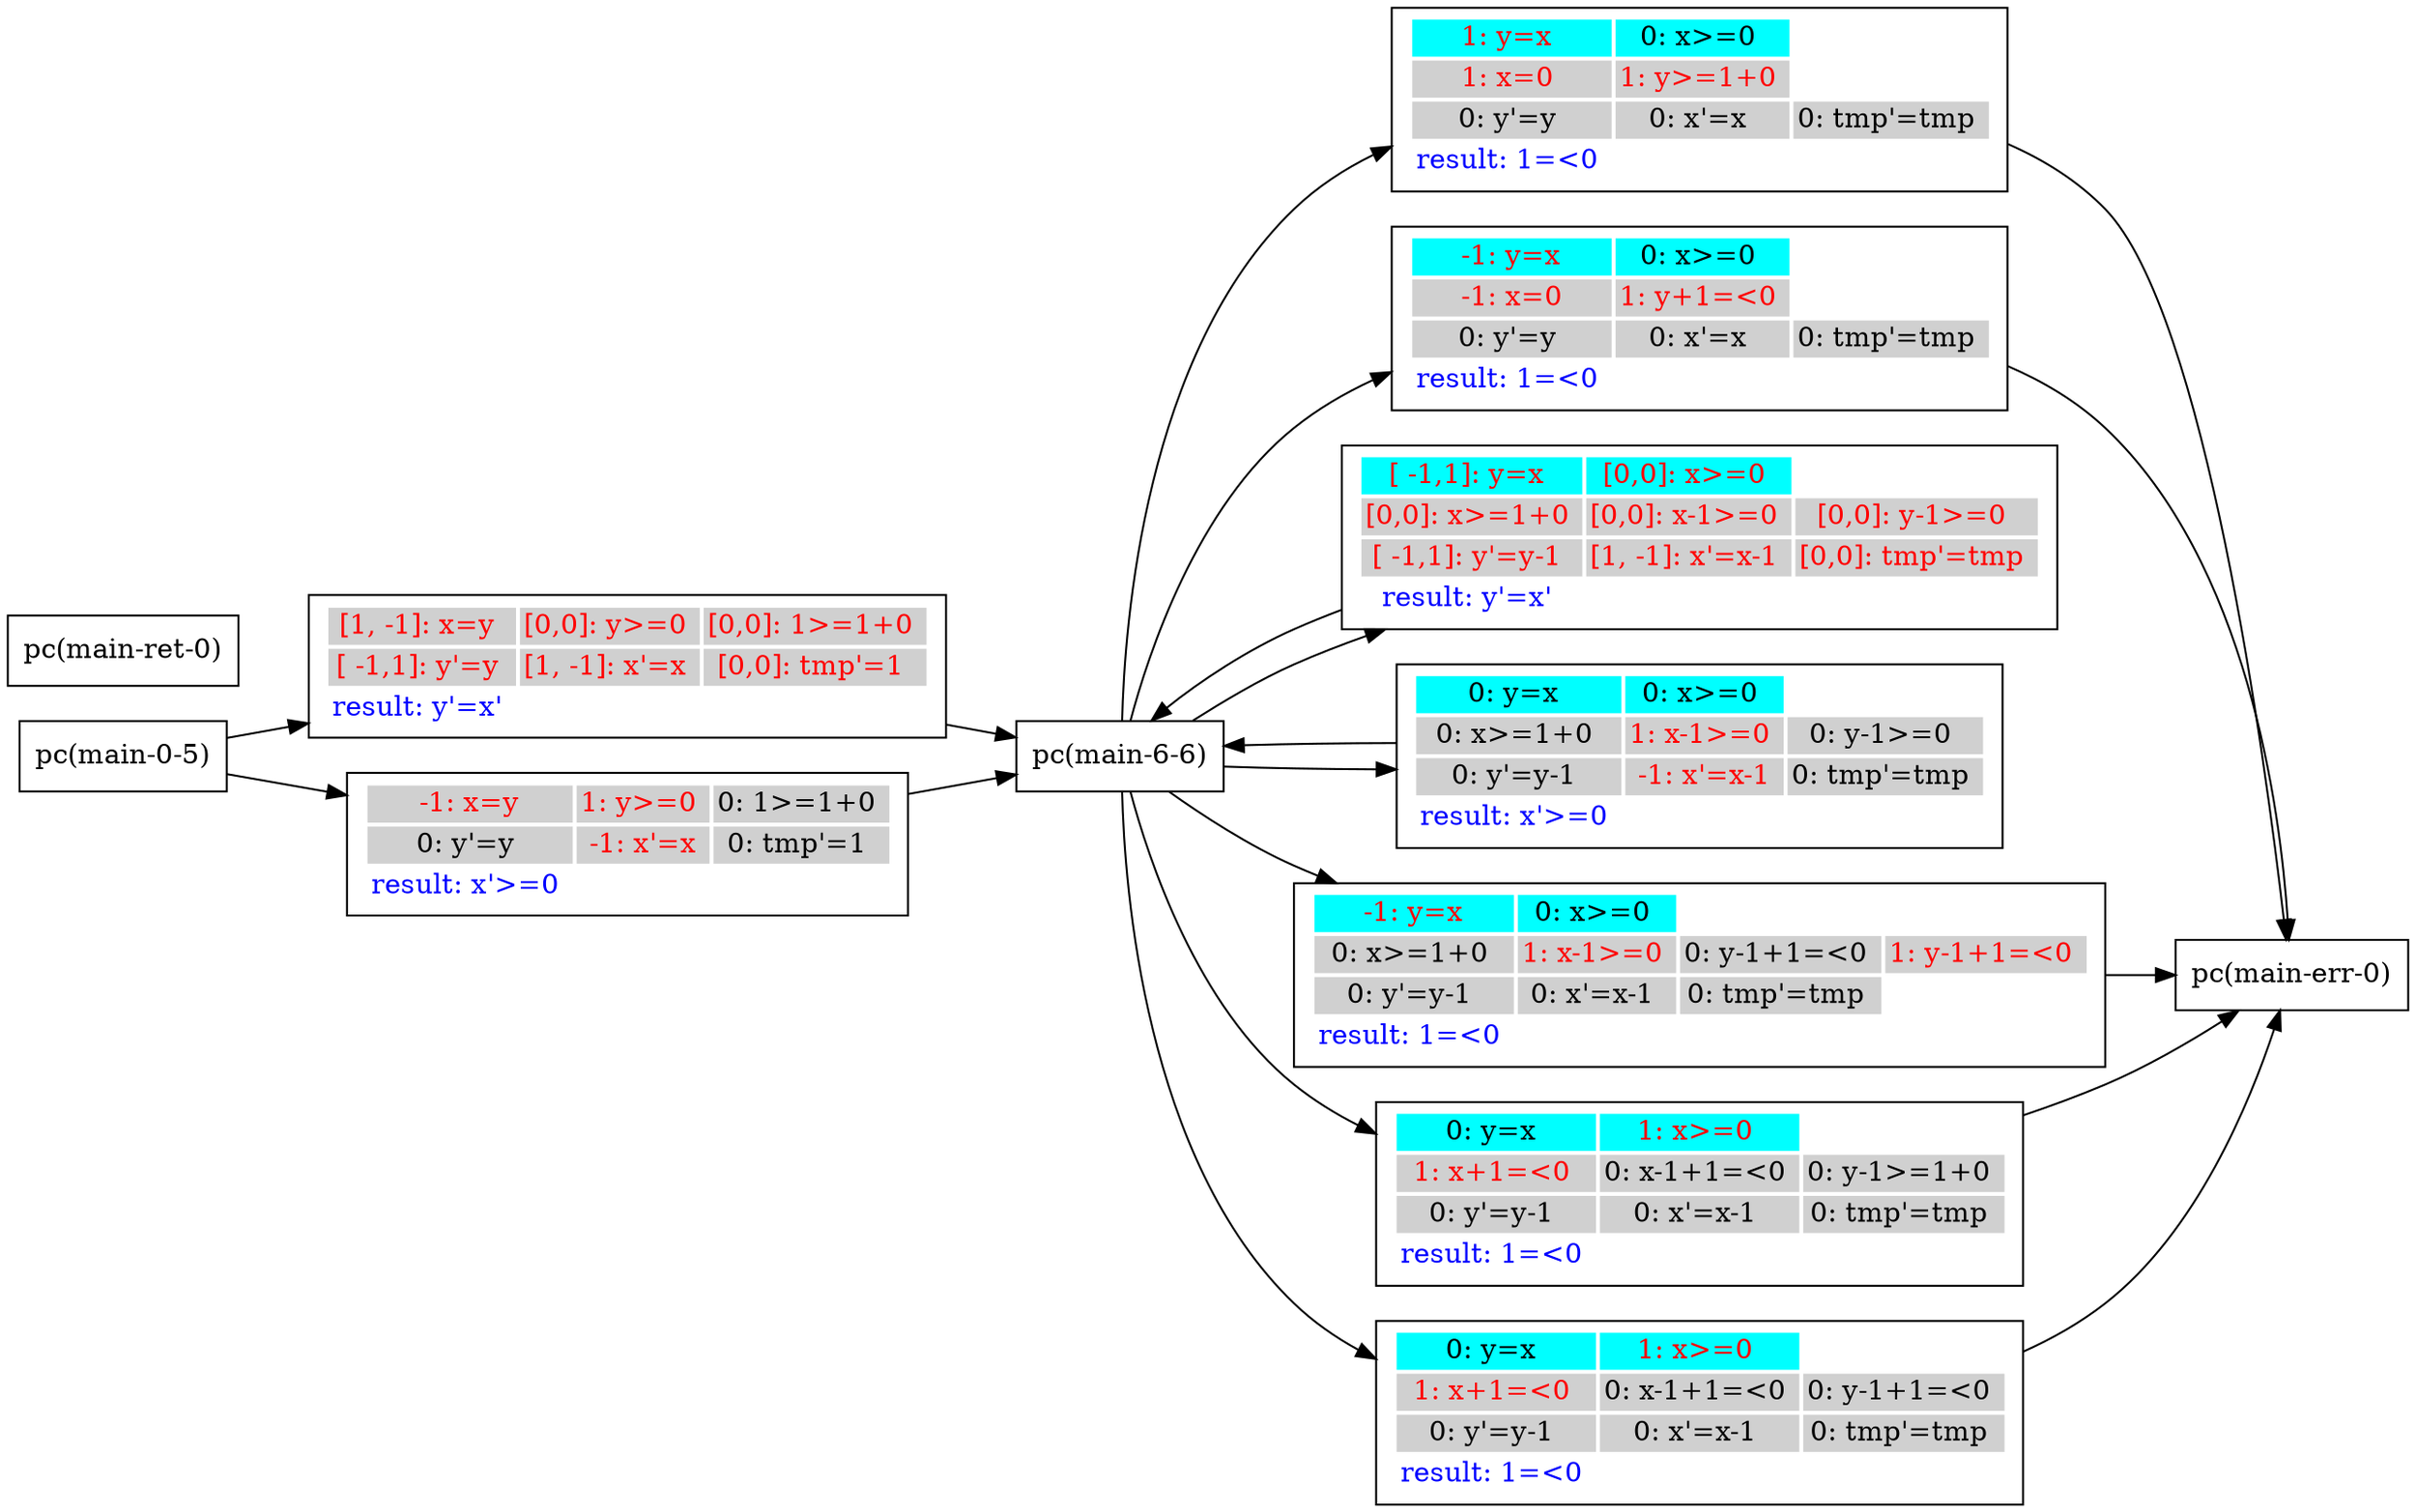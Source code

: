 digraph G {
 rankdir=LR 
 node [shape=box]
N1 [label="pc(main-0-5)"];
N3 [label="pc(main-6-6)"];
N5 [label="pc(main-err-0)"];
N7 [label="pc(main-ret-0)"];
N3 -> A1A0 ;
A1A0 -> N5 ;
A1A0 [ label=<<TABLE border="0"><TR><TD bgcolor = "#00FFFF"><FONT COLOR="red">1: y=x </FONT></TD><TD bgcolor = "#00FFFF"><FONT COLOR="black">0: x&#062;=0 </FONT></TD></TR><TR><TD bgcolor = "#D0D0D0"><FONT COLOR="red">1: x=0 </FONT></TD><TD bgcolor = "#D0D0D0"><FONT COLOR="red">1: y&#062;=1+0 </FONT></TD></TR><TR><TD bgcolor = "#D0D0D0"><FONT COLOR="black">0: y'=y </FONT></TD><TD bgcolor = "#D0D0D0"><FONT COLOR="black">0: x'=x </FONT></TD><TD bgcolor = "#D0D0D0"><FONT COLOR="black">0: tmp'=tmp </FONT></TD></TR><TR><TD bgcolor = "white"><FONT COLOR="blue">result: 1=&#060;0 </FONT></TD></TR></TABLE>>];
N3 -> A2A0 ;
A2A0 -> N5 ;
A2A0 [ label=<<TABLE border="0"><TR><TD bgcolor = "#00FFFF"><FONT COLOR="red"> -1: y=x </FONT></TD><TD bgcolor = "#00FFFF"><FONT COLOR="black">0: x&#062;=0 </FONT></TD></TR><TR><TD bgcolor = "#D0D0D0"><FONT COLOR="red"> -1: x=0 </FONT></TD><TD bgcolor = "#D0D0D0"><FONT COLOR="red">1: y+1=&#060;0 </FONT></TD></TR><TR><TD bgcolor = "#D0D0D0"><FONT COLOR="black">0: y'=y </FONT></TD><TD bgcolor = "#D0D0D0"><FONT COLOR="black">0: x'=x </FONT></TD><TD bgcolor = "#D0D0D0"><FONT COLOR="black">0: tmp'=tmp </FONT></TD></TR><TR><TD bgcolor = "white"><FONT COLOR="blue">result: 1=&#060;0 </FONT></TD></TR></TABLE>>];
N3 -> A3A0 ;
A3A0 -> N3 ;
A3A0 [ label=<<TABLE border="0"><TR><TD bgcolor = "#00FFFF"><FONT COLOR="red">[ -1,1]: y=x </FONT></TD><TD bgcolor = "#00FFFF"><FONT COLOR="red">[0,0]: x&#062;=0 </FONT></TD></TR><TR><TD bgcolor = "#D0D0D0"><FONT COLOR="red">[0,0]: x&#062;=1+0 </FONT></TD><TD bgcolor = "#D0D0D0"><FONT COLOR="red">[0,0]: x-1&#062;=0 </FONT></TD><TD bgcolor = "#D0D0D0"><FONT COLOR="red">[0,0]: y-1&#062;=0 </FONT></TD></TR><TR><TD bgcolor = "#D0D0D0"><FONT COLOR="red">[ -1,1]: y'=y-1 </FONT></TD><TD bgcolor = "#D0D0D0"><FONT COLOR="red">[1, -1]: x'=x-1 </FONT></TD><TD bgcolor = "#D0D0D0"><FONT COLOR="red">[0,0]: tmp'=tmp </FONT></TD></TR><TR><TD bgcolor = "white"><FONT COLOR="blue">result: y'=x' </FONT></TD></TR></TABLE>>];
N3 -> A3A1 ;
A3A1 -> N3 ;
A3A1 [ label=<<TABLE border="0"><TR><TD bgcolor = "#00FFFF"><FONT COLOR="black">0: y=x </FONT></TD><TD bgcolor = "#00FFFF"><FONT COLOR="black">0: x&#062;=0 </FONT></TD></TR><TR><TD bgcolor = "#D0D0D0"><FONT COLOR="black">0: x&#062;=1+0 </FONT></TD><TD bgcolor = "#D0D0D0"><FONT COLOR="red">1: x-1&#062;=0 </FONT></TD><TD bgcolor = "#D0D0D0"><FONT COLOR="black">0: y-1&#062;=0 </FONT></TD></TR><TR><TD bgcolor = "#D0D0D0"><FONT COLOR="black">0: y'=y-1 </FONT></TD><TD bgcolor = "#D0D0D0"><FONT COLOR="red"> -1: x'=x-1 </FONT></TD><TD bgcolor = "#D0D0D0"><FONT COLOR="black">0: tmp'=tmp </FONT></TD></TR><TR><TD bgcolor = "white"><FONT COLOR="blue">result: x'&#062;=0 </FONT></TD></TR></TABLE>>];
N3 -> A4A0 ;
A4A0 -> N5 ;
A4A0 [ label=<<TABLE border="0"><TR><TD bgcolor = "#00FFFF"><FONT COLOR="red"> -1: y=x </FONT></TD><TD bgcolor = "#00FFFF"><FONT COLOR="black">0: x&#062;=0 </FONT></TD></TR><TR><TD bgcolor = "#D0D0D0"><FONT COLOR="black">0: x&#062;=1+0 </FONT></TD><TD bgcolor = "#D0D0D0"><FONT COLOR="red">1: x-1&#062;=0 </FONT></TD><TD bgcolor = "#D0D0D0"><FONT COLOR="black">0: y-1+1=&#060;0 </FONT></TD><TD bgcolor = "#D0D0D0"><FONT COLOR="red">1: y-1+1=&#060;0 </FONT></TD></TR><TR><TD bgcolor = "#D0D0D0"><FONT COLOR="black">0: y'=y-1 </FONT></TD><TD bgcolor = "#D0D0D0"><FONT COLOR="black">0: x'=x-1 </FONT></TD><TD bgcolor = "#D0D0D0"><FONT COLOR="black">0: tmp'=tmp </FONT></TD></TR><TR><TD bgcolor = "white"><FONT COLOR="blue">result: 1=&#060;0 </FONT></TD></TR></TABLE>>];
N3 -> A5A0 ;
A5A0 -> N5 ;
A5A0 [ label=<<TABLE border="0"><TR><TD bgcolor = "#00FFFF"><FONT COLOR="black">0: y=x </FONT></TD><TD bgcolor = "#00FFFF"><FONT COLOR="red">1: x&#062;=0 </FONT></TD></TR><TR><TD bgcolor = "#D0D0D0"><FONT COLOR="red">1: x+1=&#060;0 </FONT></TD><TD bgcolor = "#D0D0D0"><FONT COLOR="black">0: x-1+1=&#060;0 </FONT></TD><TD bgcolor = "#D0D0D0"><FONT COLOR="black">0: y-1&#062;=1+0 </FONT></TD></TR><TR><TD bgcolor = "#D0D0D0"><FONT COLOR="black">0: y'=y-1 </FONT></TD><TD bgcolor = "#D0D0D0"><FONT COLOR="black">0: x'=x-1 </FONT></TD><TD bgcolor = "#D0D0D0"><FONT COLOR="black">0: tmp'=tmp </FONT></TD></TR><TR><TD bgcolor = "white"><FONT COLOR="blue">result: 1=&#060;0 </FONT></TD></TR></TABLE>>];
N3 -> A6A0 ;
A6A0 -> N5 ;
A6A0 [ label=<<TABLE border="0"><TR><TD bgcolor = "#00FFFF"><FONT COLOR="black">0: y=x </FONT></TD><TD bgcolor = "#00FFFF"><FONT COLOR="red">1: x&#062;=0 </FONT></TD></TR><TR><TD bgcolor = "#D0D0D0"><FONT COLOR="red">1: x+1=&#060;0 </FONT></TD><TD bgcolor = "#D0D0D0"><FONT COLOR="black">0: x-1+1=&#060;0 </FONT></TD><TD bgcolor = "#D0D0D0"><FONT COLOR="black">0: y-1+1=&#060;0 </FONT></TD></TR><TR><TD bgcolor = "#D0D0D0"><FONT COLOR="black">0: y'=y-1 </FONT></TD><TD bgcolor = "#D0D0D0"><FONT COLOR="black">0: x'=x-1 </FONT></TD><TD bgcolor = "#D0D0D0"><FONT COLOR="black">0: tmp'=tmp </FONT></TD></TR><TR><TD bgcolor = "white"><FONT COLOR="blue">result: 1=&#060;0 </FONT></TD></TR></TABLE>>];
N1 -> A7A0 ;
A7A0 -> N3 ;
A7A0 [ label=<<TABLE border="0"><TR><TD bgcolor = "#D0D0D0"><FONT COLOR="red">[1, -1]: x=y </FONT></TD><TD bgcolor = "#D0D0D0"><FONT COLOR="red">[0,0]: y&#062;=0 </FONT></TD><TD bgcolor = "#D0D0D0"><FONT COLOR="red">[0,0]: 1&#062;=1+0 </FONT></TD></TR><TR><TD bgcolor = "#D0D0D0"><FONT COLOR="red">[ -1,1]: y'=y </FONT></TD><TD bgcolor = "#D0D0D0"><FONT COLOR="red">[1, -1]: x'=x </FONT></TD><TD bgcolor = "#D0D0D0"><FONT COLOR="red">[0,0]: tmp'=1 </FONT></TD></TR><TR><TD bgcolor = "white"><FONT COLOR="blue">result: y'=x' </FONT></TD></TR></TABLE>>];
N1 -> A7A1 ;
A7A1 -> N3 ;
A7A1 [ label=<<TABLE border="0"><TR><TD bgcolor = "#D0D0D0"><FONT COLOR="red"> -1: x=y </FONT></TD><TD bgcolor = "#D0D0D0"><FONT COLOR="red">1: y&#062;=0 </FONT></TD><TD bgcolor = "#D0D0D0"><FONT COLOR="black">0: 1&#062;=1+0 </FONT></TD></TR><TR><TD bgcolor = "#D0D0D0"><FONT COLOR="black">0: y'=y </FONT></TD><TD bgcolor = "#D0D0D0"><FONT COLOR="red"> -1: x'=x </FONT></TD><TD bgcolor = "#D0D0D0"><FONT COLOR="black">0: tmp'=1 </FONT></TD></TR><TR><TD bgcolor = "white"><FONT COLOR="blue">result: x'&#062;=0 </FONT></TD></TR></TABLE>>];
}
